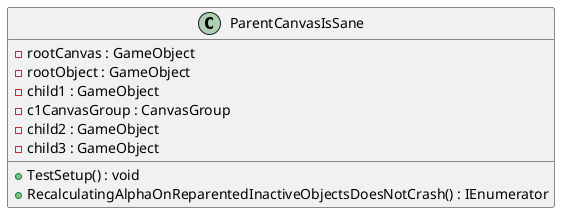 @startuml
class ParentCanvasIsSane {
    - rootCanvas : GameObject
    - rootObject : GameObject
    - child1 : GameObject
    - c1CanvasGroup : CanvasGroup
    - child2 : GameObject
    - child3 : GameObject
    + TestSetup() : void
    + RecalculatingAlphaOnReparentedInactiveObjectsDoesNotCrash() : IEnumerator
}
@enduml
